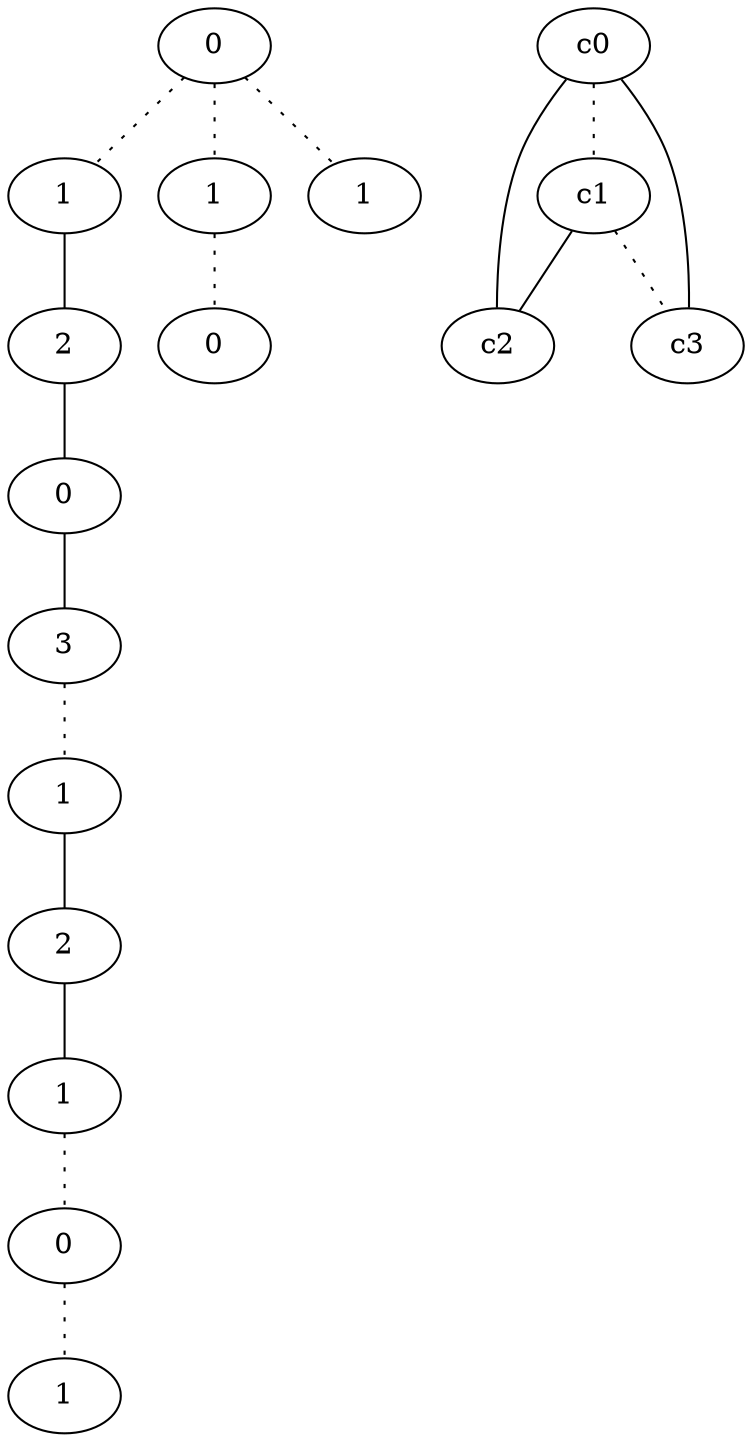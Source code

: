 graph {
a0[label=0];
a1[label=1];
a2[label=2];
a3[label=0];
a4[label=3];
a5[label=1];
a6[label=2];
a7[label=1];
a8[label=0];
a9[label=1];
a10[label=1];
a11[label=0];
a12[label=1];
a0 -- a1 [style=dotted];
a0 -- a10 [style=dotted];
a0 -- a12 [style=dotted];
a1 -- a2;
a2 -- a3;
a3 -- a4;
a4 -- a5 [style=dotted];
a5 -- a6;
a6 -- a7;
a7 -- a8 [style=dotted];
a8 -- a9 [style=dotted];
a10 -- a11 [style=dotted];
c0 -- c1 [style=dotted];
c0 -- c2;
c0 -- c3;
c1 -- c2;
c1 -- c3 [style=dotted];
}
